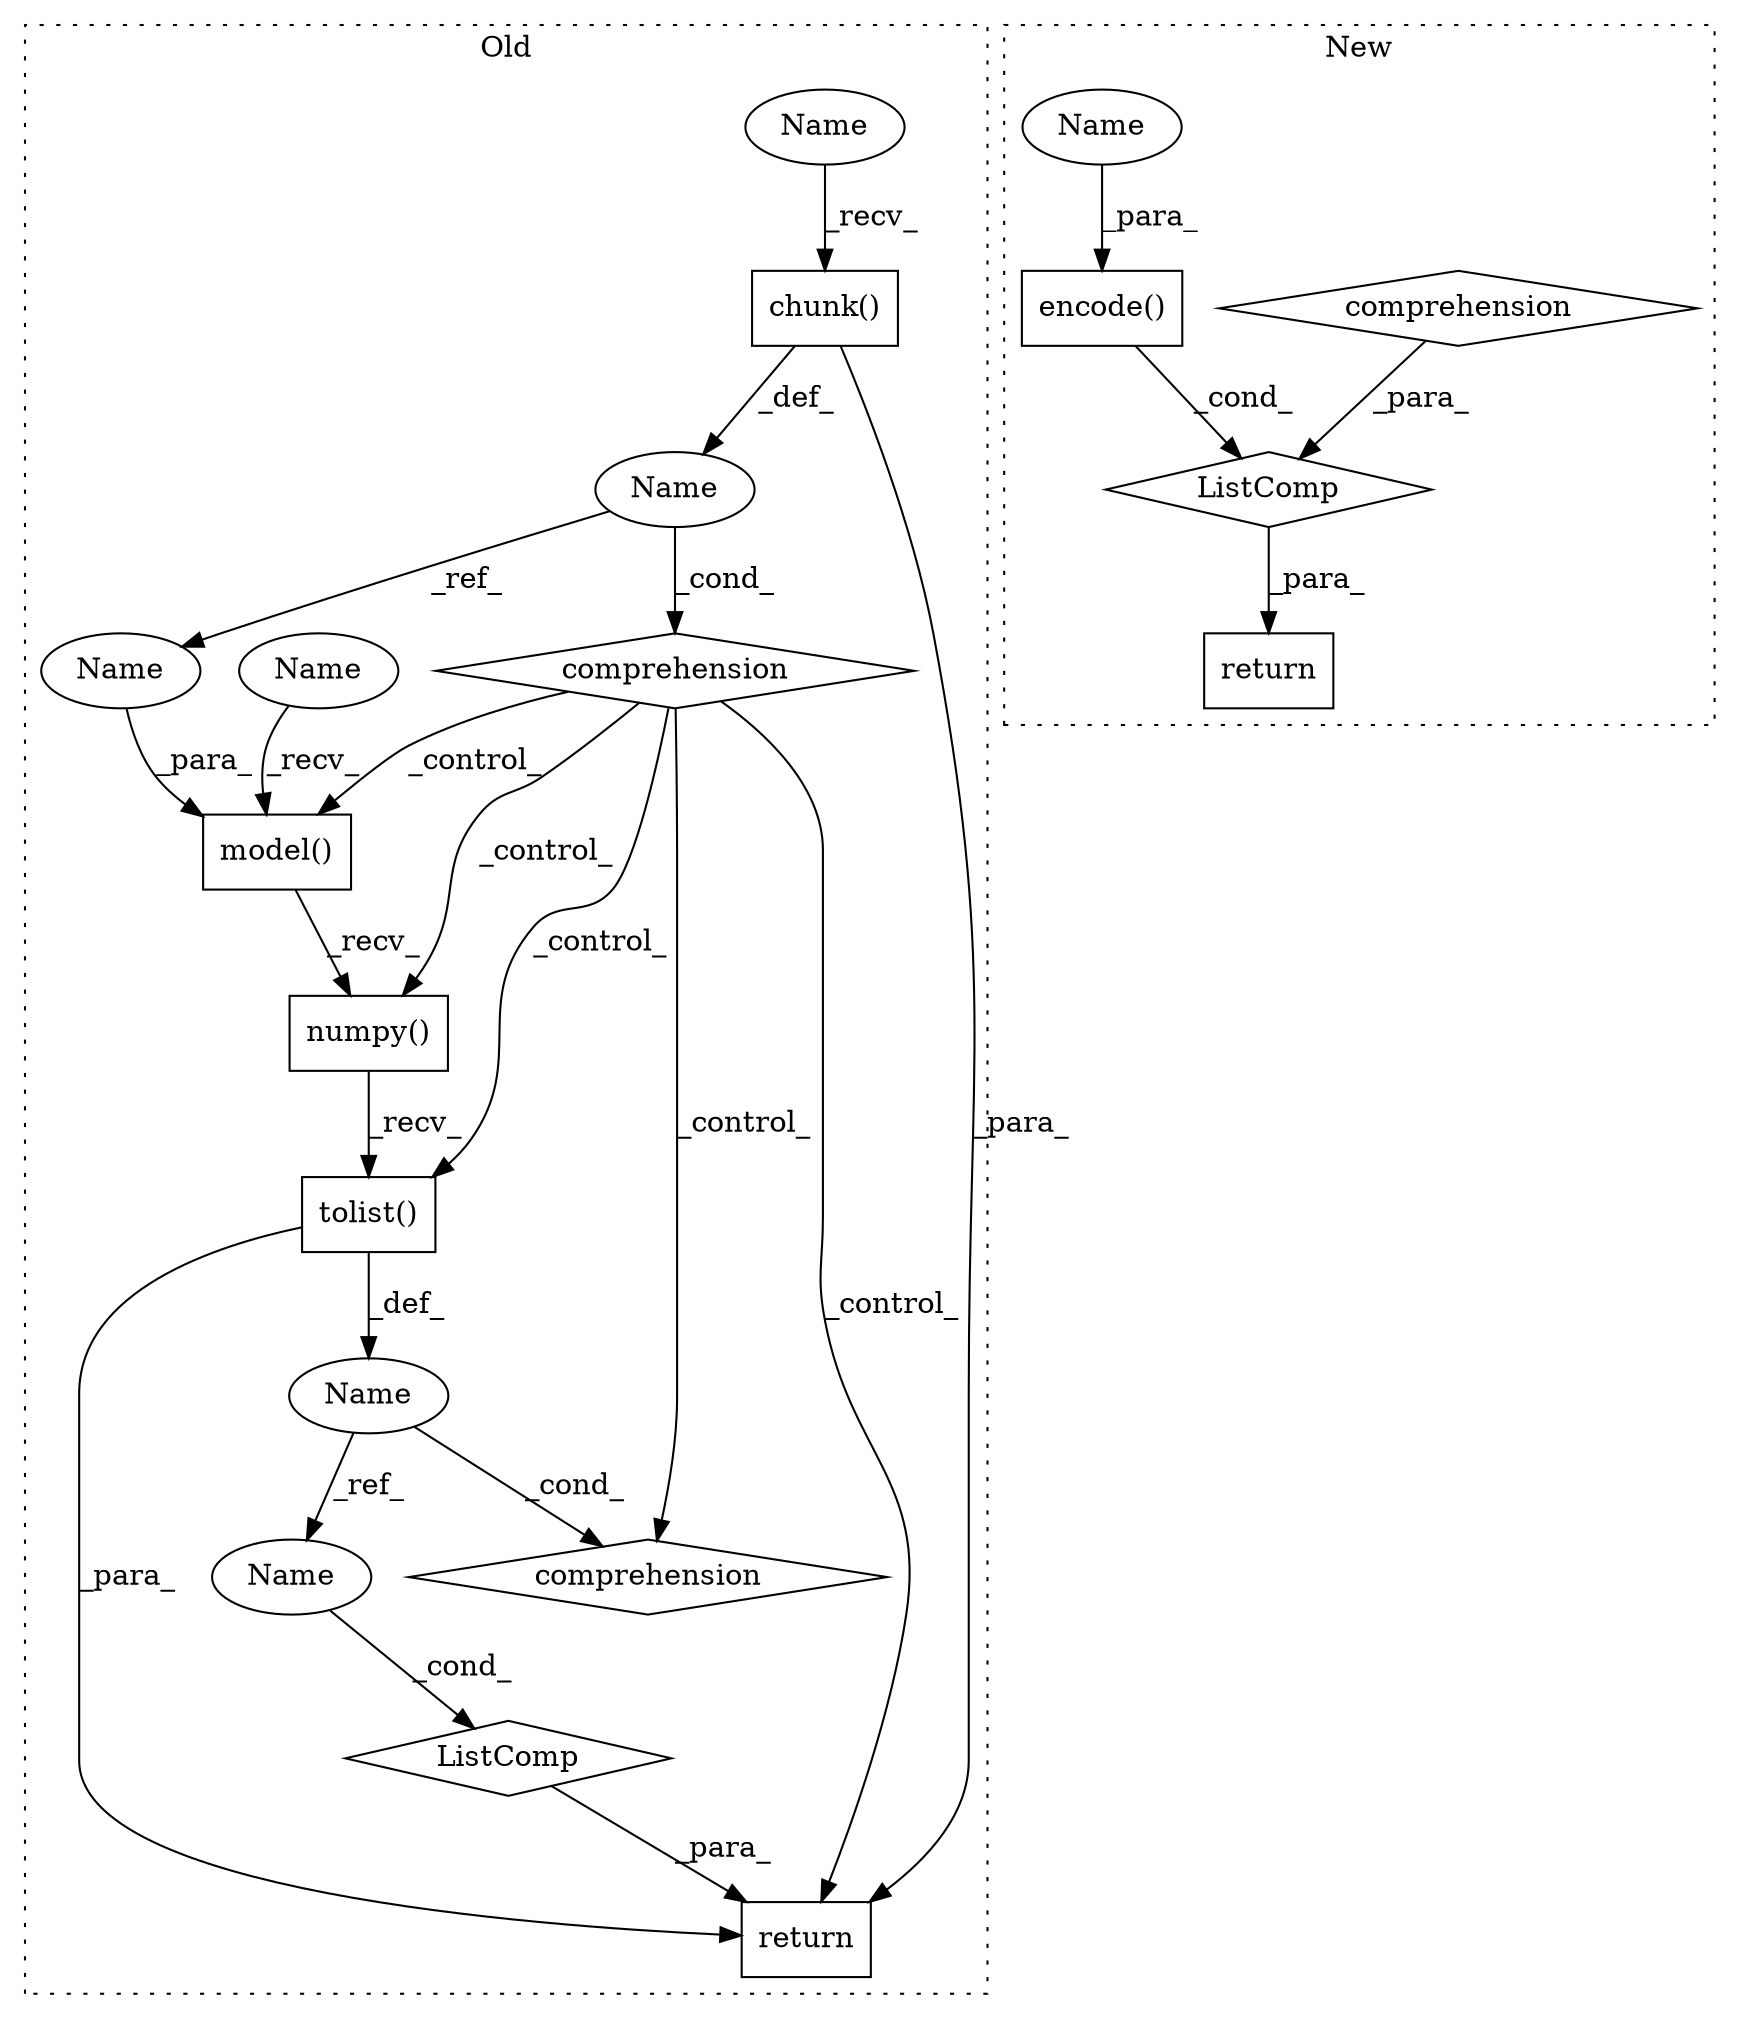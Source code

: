 digraph G {
subgraph cluster0 {
1 [label="tolist()" a="75" s="1890" l="30" shape="box"];
3 [label="Name" a="87" s="1849" l="1" shape="ellipse"];
4 [label="numpy()" a="75" s="1890" l="21" shape="box"];
7 [label="ListComp" a="106" s="1842" l="79" shape="diamond"];
8 [label="Name" a="87" s="1885" l="1" shape="ellipse"];
9 [label="comprehension" a="45" s="1881" l="3" shape="diamond"];
10 [label="chunk()" a="75" s="1854,1879" l="11,1" shape="box"];
11 [label="model()" a="75" s="1890,1902" l="11,1" shape="box"];
12 [label="comprehension" a="45" s="1845" l="3" shape="diamond"];
13 [label="return" a="93" s="1835" l="7" shape="box"];
15 [label="Name" a="87" s="1890" l="4" shape="ellipse"];
16 [label="Name" a="87" s="1854" l="4" shape="ellipse"];
18 [label="Name" a="87" s="1843" l="1" shape="ellipse"];
19 [label="Name" a="87" s="1901" l="1" shape="ellipse"];
label = "Old";
style="dotted";
}
subgraph cluster1 {
2 [label="encode()" a="75" s="2597,2610" l="12,1" shape="box"];
5 [label="comprehension" a="45" s="2612" l="3" shape="diamond"];
6 [label="ListComp" a="106" s="2596" l="32" shape="diamond"];
14 [label="return" a="93" s="2589" l="7" shape="box"];
17 [label="Name" a="87" s="2609" l="1" shape="ellipse"];
label = "New";
style="dotted";
}
1 -> 8 [label="_def_"];
1 -> 13 [label="_para_"];
2 -> 6 [label="_cond_"];
3 -> 12 [label="_cond_"];
3 -> 19 [label="_ref_"];
4 -> 1 [label="_recv_"];
5 -> 6 [label="_para_"];
6 -> 14 [label="_para_"];
7 -> 13 [label="_para_"];
8 -> 18 [label="_ref_"];
8 -> 9 [label="_cond_"];
10 -> 3 [label="_def_"];
10 -> 13 [label="_para_"];
11 -> 4 [label="_recv_"];
12 -> 4 [label="_control_"];
12 -> 1 [label="_control_"];
12 -> 11 [label="_control_"];
12 -> 13 [label="_control_"];
12 -> 9 [label="_control_"];
15 -> 11 [label="_recv_"];
16 -> 10 [label="_recv_"];
17 -> 2 [label="_para_"];
18 -> 7 [label="_cond_"];
19 -> 11 [label="_para_"];
}